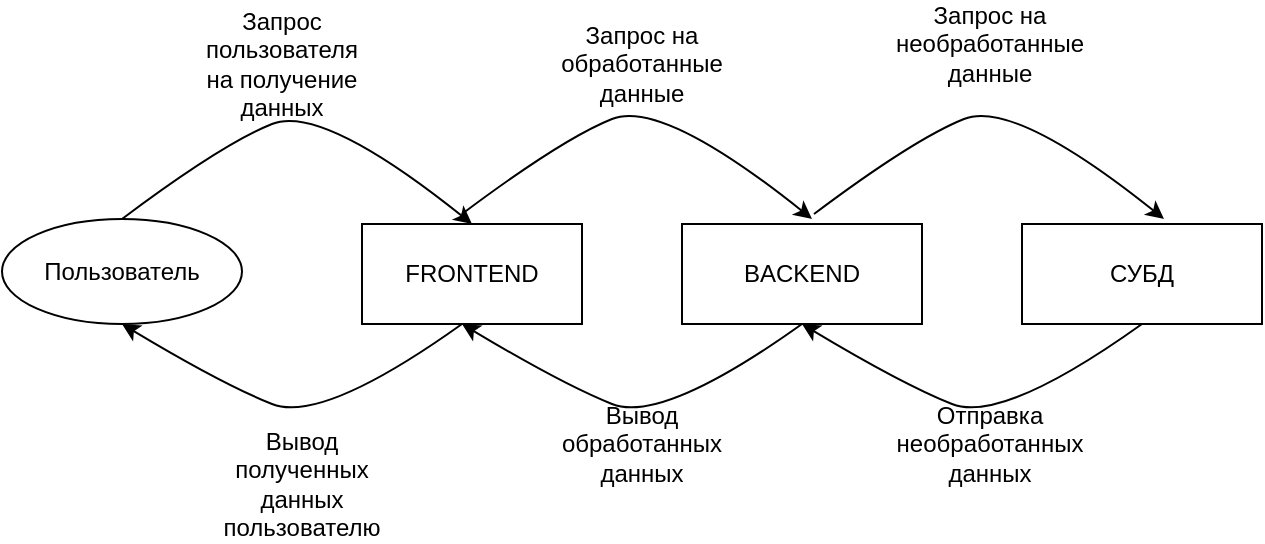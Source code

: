 <mxfile version="13.6.6" type="device"><diagram id="-wojuYz2Qp1Y4yI17YPZ" name="Page-1"><mxGraphModel dx="1747" dy="1683" grid="1" gridSize="10" guides="1" tooltips="1" connect="1" arrows="1" fold="1" page="1" pageScale="1" pageWidth="827" pageHeight="1169" math="0" shadow="0"><root><mxCell id="0"/><mxCell id="1" parent="0"/><mxCell id="c8fJdCGheTJmecTMt46h-1" value="FRONTEND" style="rounded=0;whiteSpace=wrap;html=1;" vertex="1" parent="1"><mxGeometry x="100" y="80" width="110" height="50" as="geometry"/></mxCell><mxCell id="c8fJdCGheTJmecTMt46h-2" value="BACKEND" style="rounded=0;whiteSpace=wrap;html=1;" vertex="1" parent="1"><mxGeometry x="260" y="80" width="120" height="50" as="geometry"/></mxCell><mxCell id="c8fJdCGheTJmecTMt46h-3" value="СУБД" style="rounded=0;whiteSpace=wrap;html=1;" vertex="1" parent="1"><mxGeometry x="430" y="80" width="120" height="50" as="geometry"/></mxCell><mxCell id="c8fJdCGheTJmecTMt46h-4" value="Пользователь" style="ellipse;whiteSpace=wrap;html=1;" vertex="1" parent="1"><mxGeometry x="-80" y="77.5" width="120" height="52.5" as="geometry"/></mxCell><mxCell id="c8fJdCGheTJmecTMt46h-5" value="" style="curved=1;endArrow=classic;html=1;entryX=0.5;entryY=0;entryDx=0;entryDy=0;exitX=0.5;exitY=0;exitDx=0;exitDy=0;" edge="1" parent="1" source="c8fJdCGheTJmecTMt46h-4" target="c8fJdCGheTJmecTMt46h-1"><mxGeometry width="50" height="50" relative="1" as="geometry"><mxPoint x="40" y="70" as="sourcePoint"/><mxPoint x="90" y="20" as="targetPoint"/><Array as="points"><mxPoint x="30" y="40"/><mxPoint x="80" y="20"/></Array></mxGeometry></mxCell><mxCell id="c8fJdCGheTJmecTMt46h-6" value="" style="curved=1;endArrow=classic;html=1;entryX=0.5;entryY=0;entryDx=0;entryDy=0;exitX=0.5;exitY=0;exitDx=0;exitDy=0;" edge="1" parent="1"><mxGeometry width="50" height="50" relative="1" as="geometry"><mxPoint x="150" y="75" as="sourcePoint"/><mxPoint x="325" y="77.5" as="targetPoint"/><Array as="points"><mxPoint x="200" y="37.5"/><mxPoint x="250" y="17.5"/></Array></mxGeometry></mxCell><mxCell id="c8fJdCGheTJmecTMt46h-8" value="" style="curved=1;endArrow=classic;html=1;entryX=0.5;entryY=0;entryDx=0;entryDy=0;exitX=0.5;exitY=0;exitDx=0;exitDy=0;" edge="1" parent="1"><mxGeometry width="50" height="50" relative="1" as="geometry"><mxPoint x="326" y="75" as="sourcePoint"/><mxPoint x="501" y="77.5" as="targetPoint"/><Array as="points"><mxPoint x="376" y="37.5"/><mxPoint x="426" y="17.5"/></Array></mxGeometry></mxCell><mxCell id="c8fJdCGheTJmecTMt46h-9" value="" style="curved=1;endArrow=classic;html=1;entryX=0.5;entryY=1;entryDx=0;entryDy=0;exitX=0.5;exitY=1;exitDx=0;exitDy=0;" edge="1" parent="1" source="c8fJdCGheTJmecTMt46h-3" target="c8fJdCGheTJmecTMt46h-2"><mxGeometry width="50" height="50" relative="1" as="geometry"><mxPoint x="310" y="197.5" as="sourcePoint"/><mxPoint x="485" y="200" as="targetPoint"/><Array as="points"><mxPoint x="420" y="180"/><mxPoint x="370" y="160"/></Array></mxGeometry></mxCell><mxCell id="c8fJdCGheTJmecTMt46h-10" value="" style="curved=1;endArrow=classic;html=1;entryX=0.5;entryY=1;entryDx=0;entryDy=0;exitX=0.5;exitY=1;exitDx=0;exitDy=0;" edge="1" parent="1"><mxGeometry width="50" height="50" relative="1" as="geometry"><mxPoint x="320" y="130" as="sourcePoint"/><mxPoint x="150" y="130" as="targetPoint"/><Array as="points"><mxPoint x="250" y="180"/><mxPoint x="200" y="160"/></Array></mxGeometry></mxCell><mxCell id="c8fJdCGheTJmecTMt46h-11" value="" style="curved=1;endArrow=classic;html=1;entryX=0.5;entryY=1;entryDx=0;entryDy=0;exitX=0.5;exitY=1;exitDx=0;exitDy=0;" edge="1" parent="1"><mxGeometry width="50" height="50" relative="1" as="geometry"><mxPoint x="150" y="130" as="sourcePoint"/><mxPoint x="-20" y="130" as="targetPoint"/><Array as="points"><mxPoint x="80" y="180"/><mxPoint x="30" y="160"/></Array></mxGeometry></mxCell><mxCell id="c8fJdCGheTJmecTMt46h-12" value="Запрос пользователя на получение данных" style="text;html=1;strokeColor=none;fillColor=none;align=center;verticalAlign=middle;whiteSpace=wrap;rounded=0;" vertex="1" parent="1"><mxGeometry x="40" y="-10" width="40" height="20" as="geometry"/></mxCell><mxCell id="c8fJdCGheTJmecTMt46h-13" value="Вывод полученных данных пользователю" style="text;html=1;strokeColor=none;fillColor=none;align=center;verticalAlign=middle;whiteSpace=wrap;rounded=0;" vertex="1" parent="1"><mxGeometry x="50" y="200" width="40" height="20" as="geometry"/></mxCell><mxCell id="c8fJdCGheTJmecTMt46h-16" value="Запрос на обработанные данные" style="text;html=1;strokeColor=none;fillColor=none;align=center;verticalAlign=middle;whiteSpace=wrap;rounded=0;" vertex="1" parent="1"><mxGeometry x="220" y="-10" width="40" height="20" as="geometry"/></mxCell><mxCell id="c8fJdCGheTJmecTMt46h-17" value="Вывод обработанных данных" style="text;html=1;strokeColor=none;fillColor=none;align=center;verticalAlign=middle;whiteSpace=wrap;rounded=0;" vertex="1" parent="1"><mxGeometry x="220" y="180" width="40" height="20" as="geometry"/></mxCell><mxCell id="c8fJdCGheTJmecTMt46h-18" value="Запрос на необработанные данные" style="text;html=1;strokeColor=none;fillColor=none;align=center;verticalAlign=middle;whiteSpace=wrap;rounded=0;" vertex="1" parent="1"><mxGeometry x="394" y="-20" width="40" height="20" as="geometry"/></mxCell><mxCell id="c8fJdCGheTJmecTMt46h-19" value="Отправка необработанных данных" style="text;html=1;strokeColor=none;fillColor=none;align=center;verticalAlign=middle;whiteSpace=wrap;rounded=0;" vertex="1" parent="1"><mxGeometry x="394" y="180" width="40" height="20" as="geometry"/></mxCell></root></mxGraphModel></diagram></mxfile>